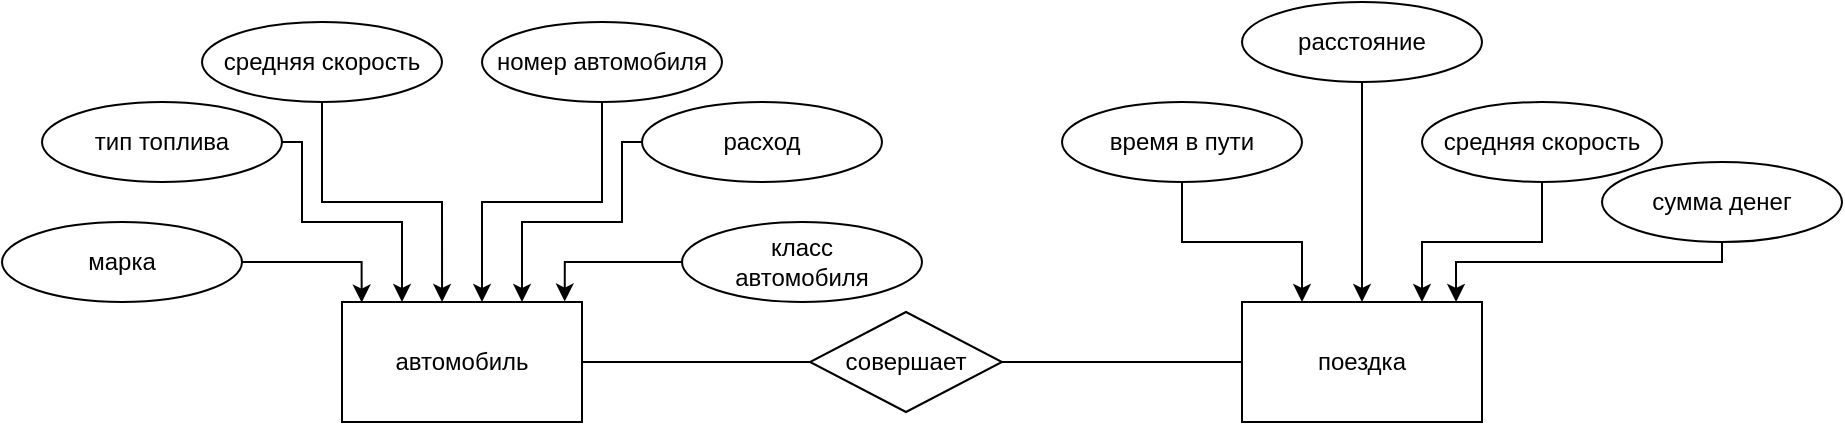 <mxfile version="20.4.0" type="device"><diagram id="zPu7WUo16SyPlwJueUjB" name="Страница 1"><mxGraphModel dx="753" dy="425" grid="1" gridSize="10" guides="1" tooltips="1" connect="1" arrows="1" fold="1" page="1" pageScale="1" pageWidth="827" pageHeight="1169" math="0" shadow="0"><root><mxCell id="0"/><mxCell id="1" parent="0"/><mxCell id="v_EOio-u7Ip_HoT1GAqY-27" style="edgeStyle=orthogonalEdgeStyle;rounded=0;orthogonalLoop=1;jettySize=auto;html=1;exitX=1;exitY=0.5;exitDx=0;exitDy=0;entryX=0;entryY=0.5;entryDx=0;entryDy=0;endArrow=none;endFill=0;" parent="1" source="v_EOio-u7Ip_HoT1GAqY-13" target="v_EOio-u7Ip_HoT1GAqY-26" edge="1"><mxGeometry relative="1" as="geometry"/></mxCell><mxCell id="v_EOio-u7Ip_HoT1GAqY-13" value="автомобиль" style="rounded=0;whiteSpace=wrap;html=1;" parent="1" vertex="1"><mxGeometry x="180" y="240" width="120" height="60" as="geometry"/></mxCell><mxCell id="v_EOio-u7Ip_HoT1GAqY-22" style="edgeStyle=orthogonalEdgeStyle;rounded=0;orthogonalLoop=1;jettySize=auto;html=1;entryX=0.75;entryY=0;entryDx=0;entryDy=0;endArrow=classic;endFill=1;" parent="1" source="v_EOio-u7Ip_HoT1GAqY-14" target="v_EOio-u7Ip_HoT1GAqY-13" edge="1"><mxGeometry relative="1" as="geometry"><Array as="points"><mxPoint x="320" y="160"/><mxPoint x="320" y="200"/><mxPoint x="270" y="200"/></Array></mxGeometry></mxCell><mxCell id="v_EOio-u7Ip_HoT1GAqY-14" value="расход" style="ellipse;whiteSpace=wrap;html=1;" parent="1" vertex="1"><mxGeometry x="330" y="140" width="120" height="40" as="geometry"/></mxCell><mxCell id="v_EOio-u7Ip_HoT1GAqY-20" style="edgeStyle=orthogonalEdgeStyle;rounded=0;orthogonalLoop=1;jettySize=auto;html=1;exitX=0.5;exitY=1;exitDx=0;exitDy=0;endArrow=classic;endFill=1;entryX=0.417;entryY=0;entryDx=0;entryDy=0;entryPerimeter=0;" parent="1" source="v_EOio-u7Ip_HoT1GAqY-15" target="v_EOio-u7Ip_HoT1GAqY-13" edge="1"><mxGeometry relative="1" as="geometry"><mxPoint x="230" y="220" as="targetPoint"/></mxGeometry></mxCell><mxCell id="v_EOio-u7Ip_HoT1GAqY-15" value="средняя скорость" style="ellipse;whiteSpace=wrap;html=1;" parent="1" vertex="1"><mxGeometry x="110" y="100" width="120" height="40" as="geometry"/></mxCell><mxCell id="v_EOio-u7Ip_HoT1GAqY-24" style="edgeStyle=orthogonalEdgeStyle;rounded=0;orthogonalLoop=1;jettySize=auto;html=1;entryX=0.082;entryY=0.005;entryDx=0;entryDy=0;entryPerimeter=0;endArrow=classic;endFill=1;" parent="1" source="v_EOio-u7Ip_HoT1GAqY-16" target="v_EOio-u7Ip_HoT1GAqY-13" edge="1"><mxGeometry relative="1" as="geometry"/></mxCell><mxCell id="v_EOio-u7Ip_HoT1GAqY-16" value="марка" style="ellipse;whiteSpace=wrap;html=1;" parent="1" vertex="1"><mxGeometry x="10" y="200" width="120" height="40" as="geometry"/></mxCell><mxCell id="v_EOio-u7Ip_HoT1GAqY-25" style="edgeStyle=orthogonalEdgeStyle;rounded=0;orthogonalLoop=1;jettySize=auto;html=1;entryX=0.928;entryY=-0.004;entryDx=0;entryDy=0;entryPerimeter=0;endArrow=classic;endFill=1;" parent="1" source="v_EOio-u7Ip_HoT1GAqY-17" target="v_EOio-u7Ip_HoT1GAqY-13" edge="1"><mxGeometry relative="1" as="geometry"/></mxCell><mxCell id="v_EOio-u7Ip_HoT1GAqY-17" value="&lt;div&gt;класс &lt;br&gt;&lt;/div&gt;&lt;div&gt;автомобиля&lt;/div&gt;" style="ellipse;whiteSpace=wrap;html=1;" parent="1" vertex="1"><mxGeometry x="350" y="200" width="120" height="40" as="geometry"/></mxCell><mxCell id="v_EOio-u7Ip_HoT1GAqY-23" style="edgeStyle=orthogonalEdgeStyle;rounded=0;orthogonalLoop=1;jettySize=auto;html=1;entryX=0.25;entryY=0;entryDx=0;entryDy=0;endArrow=classic;endFill=1;" parent="1" source="v_EOio-u7Ip_HoT1GAqY-19" target="v_EOio-u7Ip_HoT1GAqY-13" edge="1"><mxGeometry relative="1" as="geometry"><Array as="points"><mxPoint x="160" y="200"/><mxPoint x="210" y="200"/></Array></mxGeometry></mxCell><mxCell id="v_EOio-u7Ip_HoT1GAqY-19" value="тип топлива" style="ellipse;whiteSpace=wrap;html=1;" parent="1" vertex="1"><mxGeometry x="30" y="140" width="120" height="40" as="geometry"/></mxCell><mxCell id="v_EOio-u7Ip_HoT1GAqY-29" style="edgeStyle=orthogonalEdgeStyle;rounded=0;orthogonalLoop=1;jettySize=auto;html=1;exitX=1;exitY=0.5;exitDx=0;exitDy=0;entryX=0;entryY=0.5;entryDx=0;entryDy=0;endArrow=none;endFill=0;" parent="1" source="v_EOio-u7Ip_HoT1GAqY-26" target="v_EOio-u7Ip_HoT1GAqY-28" edge="1"><mxGeometry relative="1" as="geometry"/></mxCell><mxCell id="v_EOio-u7Ip_HoT1GAqY-26" value="совершает" style="rhombus;whiteSpace=wrap;html=1;" parent="1" vertex="1"><mxGeometry x="414" y="245" width="96" height="50" as="geometry"/></mxCell><mxCell id="v_EOio-u7Ip_HoT1GAqY-28" value="поездка" style="rounded=0;whiteSpace=wrap;html=1;" parent="1" vertex="1"><mxGeometry x="630" y="240" width="120" height="60" as="geometry"/></mxCell><mxCell id="v_EOio-u7Ip_HoT1GAqY-31" style="edgeStyle=orthogonalEdgeStyle;rounded=0;orthogonalLoop=1;jettySize=auto;html=1;entryX=0.5;entryY=0;entryDx=0;entryDy=0;endArrow=classic;endFill=1;" parent="1" source="v_EOio-u7Ip_HoT1GAqY-30" target="v_EOio-u7Ip_HoT1GAqY-28" edge="1"><mxGeometry relative="1" as="geometry"/></mxCell><mxCell id="v_EOio-u7Ip_HoT1GAqY-30" value="расстояние" style="ellipse;whiteSpace=wrap;html=1;" parent="1" vertex="1"><mxGeometry x="630" y="90" width="120" height="40" as="geometry"/></mxCell><mxCell id="v_EOio-u7Ip_HoT1GAqY-33" style="edgeStyle=orthogonalEdgeStyle;rounded=0;orthogonalLoop=1;jettySize=auto;html=1;entryX=0.25;entryY=0;entryDx=0;entryDy=0;endArrow=classic;endFill=1;" parent="1" source="v_EOio-u7Ip_HoT1GAqY-32" target="v_EOio-u7Ip_HoT1GAqY-28" edge="1"><mxGeometry relative="1" as="geometry"/></mxCell><mxCell id="v_EOio-u7Ip_HoT1GAqY-32" value="время в пути" style="ellipse;whiteSpace=wrap;html=1;" parent="1" vertex="1"><mxGeometry x="540" y="140" width="120" height="40" as="geometry"/></mxCell><mxCell id="v_EOio-u7Ip_HoT1GAqY-35" style="edgeStyle=orthogonalEdgeStyle;rounded=0;orthogonalLoop=1;jettySize=auto;html=1;entryX=0.75;entryY=0;entryDx=0;entryDy=0;endArrow=classic;endFill=1;" parent="1" source="v_EOio-u7Ip_HoT1GAqY-34" target="v_EOio-u7Ip_HoT1GAqY-28" edge="1"><mxGeometry relative="1" as="geometry"/></mxCell><mxCell id="v_EOio-u7Ip_HoT1GAqY-34" value="средняя скорость" style="ellipse;whiteSpace=wrap;html=1;" parent="1" vertex="1"><mxGeometry x="720" y="140" width="120" height="40" as="geometry"/></mxCell><mxCell id="v_EOio-u7Ip_HoT1GAqY-39" style="edgeStyle=orthogonalEdgeStyle;rounded=0;orthogonalLoop=1;jettySize=auto;html=1;entryX=0.892;entryY=0;entryDx=0;entryDy=0;entryPerimeter=0;endArrow=classic;endFill=1;" parent="1" source="v_EOio-u7Ip_HoT1GAqY-38" target="v_EOio-u7Ip_HoT1GAqY-28" edge="1"><mxGeometry relative="1" as="geometry"><Array as="points"><mxPoint x="737" y="220"/></Array></mxGeometry></mxCell><mxCell id="v_EOio-u7Ip_HoT1GAqY-38" value="сумма денег" style="ellipse;whiteSpace=wrap;html=1;" parent="1" vertex="1"><mxGeometry x="810" y="170" width="120" height="40" as="geometry"/></mxCell><mxCell id="PyD-AHXmM5EoB5NOKswI-2" style="edgeStyle=orthogonalEdgeStyle;rounded=0;orthogonalLoop=1;jettySize=auto;html=1;" edge="1" parent="1" source="PyD-AHXmM5EoB5NOKswI-1"><mxGeometry relative="1" as="geometry"><mxPoint x="250" y="240" as="targetPoint"/><Array as="points"><mxPoint x="310" y="190"/><mxPoint x="250" y="190"/></Array></mxGeometry></mxCell><mxCell id="PyD-AHXmM5EoB5NOKswI-1" value="номер автомобиля" style="ellipse;whiteSpace=wrap;html=1;" vertex="1" parent="1"><mxGeometry x="250" y="100" width="120" height="40" as="geometry"/></mxCell></root></mxGraphModel></diagram></mxfile>